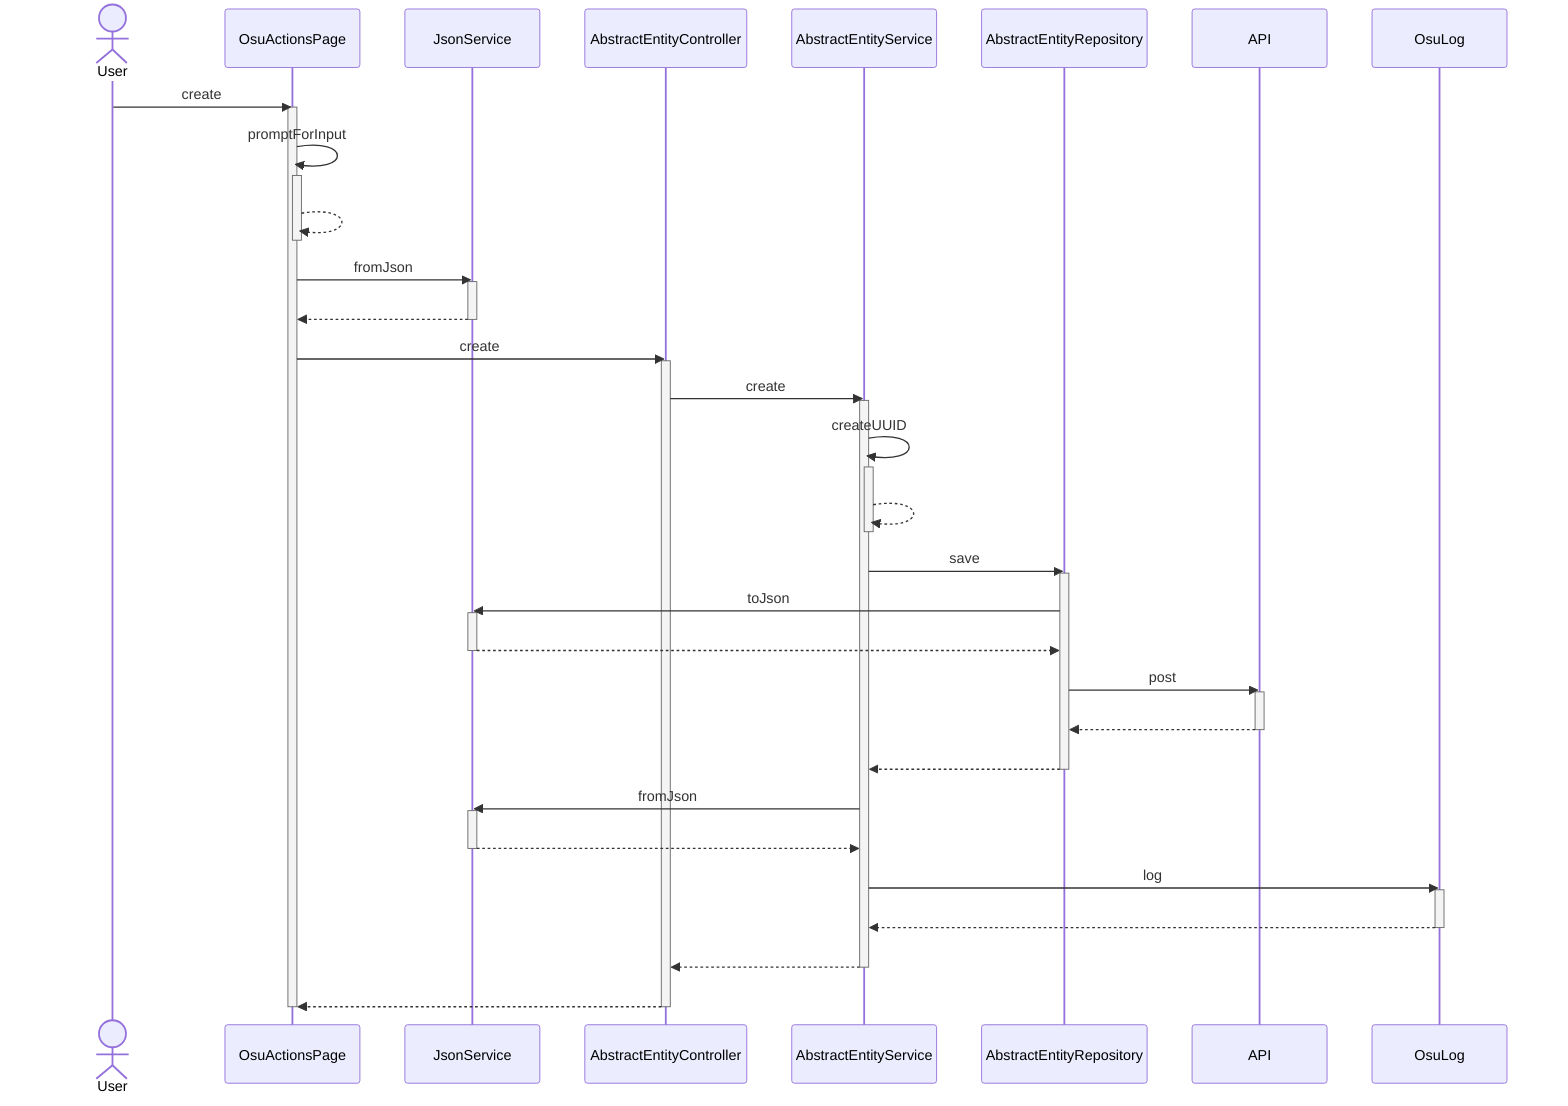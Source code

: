 sequenceDiagram
actor User
User ->> OsuActionsPage : create
activate OsuActionsPage
OsuActionsPage ->> OsuActionsPage : promptForInput
activate OsuActionsPage
OsuActionsPage -->> OsuActionsPage : #32; 
deactivate OsuActionsPage
OsuActionsPage ->> JsonService : fromJson
activate JsonService
JsonService -->> OsuActionsPage : #32; 
deactivate JsonService
OsuActionsPage ->> AbstractEntityController : create
activate AbstractEntityController
AbstractEntityController ->> AbstractEntityService : create
activate AbstractEntityService
AbstractEntityService ->> AbstractEntityService : createUUID
activate AbstractEntityService
AbstractEntityService -->> AbstractEntityService : #32; 
deactivate AbstractEntityService
AbstractEntityService ->> AbstractEntityRepository : save
activate AbstractEntityRepository
AbstractEntityRepository ->> JsonService : toJson
activate JsonService
JsonService -->> AbstractEntityRepository : #32; 
deactivate JsonService
AbstractEntityRepository ->> API : post
activate API
API -->> AbstractEntityRepository : #32; 
deactivate API
AbstractEntityRepository -->> AbstractEntityService : #32; 
deactivate AbstractEntityRepository
AbstractEntityService ->> JsonService : fromJson
activate JsonService
JsonService -->> AbstractEntityService : #32; 
deactivate JsonService
AbstractEntityService ->> OsuLog : log
activate OsuLog
OsuLog -->> AbstractEntityService : #32; 
deactivate OsuLog
AbstractEntityService -->> AbstractEntityController : #32; 
deactivate AbstractEntityService
AbstractEntityController -->> OsuActionsPage : #32; 
deactivate AbstractEntityController
deactivate OsuActionsPage